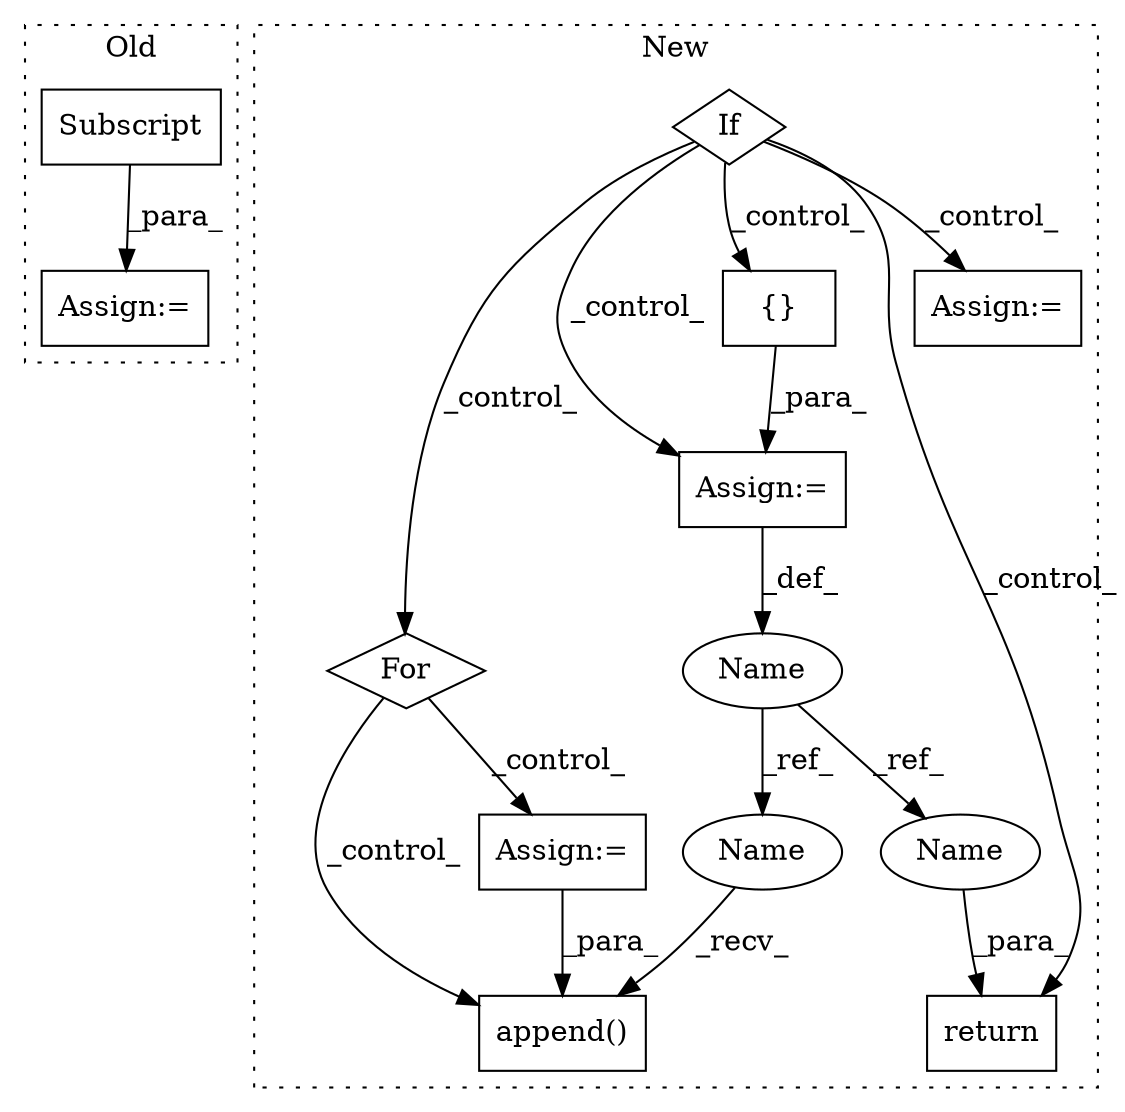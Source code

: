 digraph G {
subgraph cluster0 {
1 [label="Subscript" a="63" s="1721,0" l="11,0" shape="box"];
11 [label="Assign:=" a="68" s="1718" l="3" shape="box"];
label = "Old";
style="dotted";
}
subgraph cluster1 {
2 [label="append()" a="75" s="2148,2175" l="20,1" shape="box"];
3 [label="{}" a="59" s="1933,1933" l="2,1" shape="box"];
4 [label="Assign:=" a="68" s="1930" l="3" shape="box"];
5 [label="For" a="107" s="1948,1991" l="4,18" shape="diamond"];
6 [label="Assign:=" a="68" s="2016" l="3" shape="box"];
7 [label="return" a="93" s="2190" l="7" shape="box"];
8 [label="Name" a="87" s="1918" l="12" shape="ellipse"];
9 [label="If" a="96" s="1720" l="3" shape="diamond"];
10 [label="Assign:=" a="68" s="2312" l="3" shape="box"];
12 [label="Name" a="87" s="2197" l="12" shape="ellipse"];
13 [label="Name" a="87" s="2148" l="12" shape="ellipse"];
label = "New";
style="dotted";
}
1 -> 11 [label="_para_"];
3 -> 4 [label="_para_"];
4 -> 8 [label="_def_"];
5 -> 2 [label="_control_"];
5 -> 6 [label="_control_"];
6 -> 2 [label="_para_"];
8 -> 12 [label="_ref_"];
8 -> 13 [label="_ref_"];
9 -> 4 [label="_control_"];
9 -> 5 [label="_control_"];
9 -> 3 [label="_control_"];
9 -> 7 [label="_control_"];
9 -> 10 [label="_control_"];
12 -> 7 [label="_para_"];
13 -> 2 [label="_recv_"];
}
